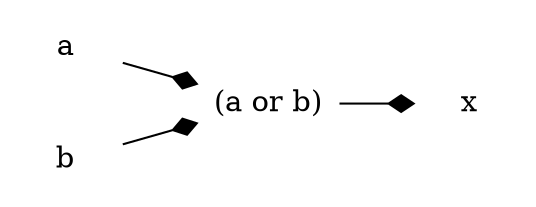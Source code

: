 digraph g {
    // header
    rankdir=LR;
    margin=0.01;
    node [shape="plaintext"];
    edge [arrowhead="diamond"];
    // circuit 
    or23182 [label="(a or b)", image="../../gates/or_noleads.png"];
    var23173[label="a"];
    var23174[label="b"];
    var23176[label="x"];
    var23173 -> or23182 ;
    var23174 -> or23182 ;
    or23182 -> var23176 ;
}
